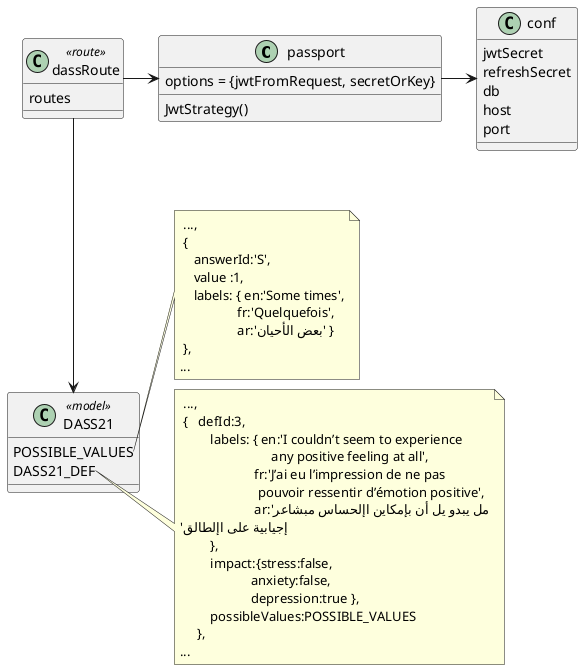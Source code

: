 @startuml

  class passport {
    options = {jwtFromRequest, secretOrKey}

    JwtStrategy()
  }

  class conf{
    jwtSecret
    refreshSecret
    db
    host
    port
  }

  class DASS21 <<model>> {
    POSSIBLE_VALUES
    DASS21_DEF
  }
  class dassRoute <<route>> {
    routes
  }

  dassRoute -> passport
  dassRoute --> DASS21
  passport -> conf



    note right of DASS21::POSSIBLE_VALUES
      ...,
      {
         answerId:'S',
         value :1,
         labels: { en:'Some times',
                      fr:'Quelquefois',
                      ar:'بعض الأحيان' }
      },
     ...
    end note

    note right of DASS21::DASS21_DEF
          ...,
          {   defId:3,
                  labels: { en:'I couldn’t seem to experience
                                    any positive feeling at all',
                               fr:'J’ai eu l’impression de ne pas
                                pouvoir ressentir d’émotion positive',
                               ar:'مل يبدو يل أن بإمكاين اإلحساس مبشاعر
                                إجيابية على اإلطالق'
                  },
                  impact:{stress:false,
                              anxiety:false,
                              depression:true },
                  possibleValues:POSSIBLE_VALUES
              },
         ...
        end note


@enduml
